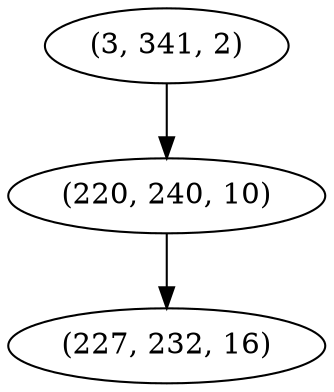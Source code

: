 digraph tree {
    "(3, 341, 2)";
    "(220, 240, 10)";
    "(227, 232, 16)";
    "(3, 341, 2)" -> "(220, 240, 10)";
    "(220, 240, 10)" -> "(227, 232, 16)";
}
